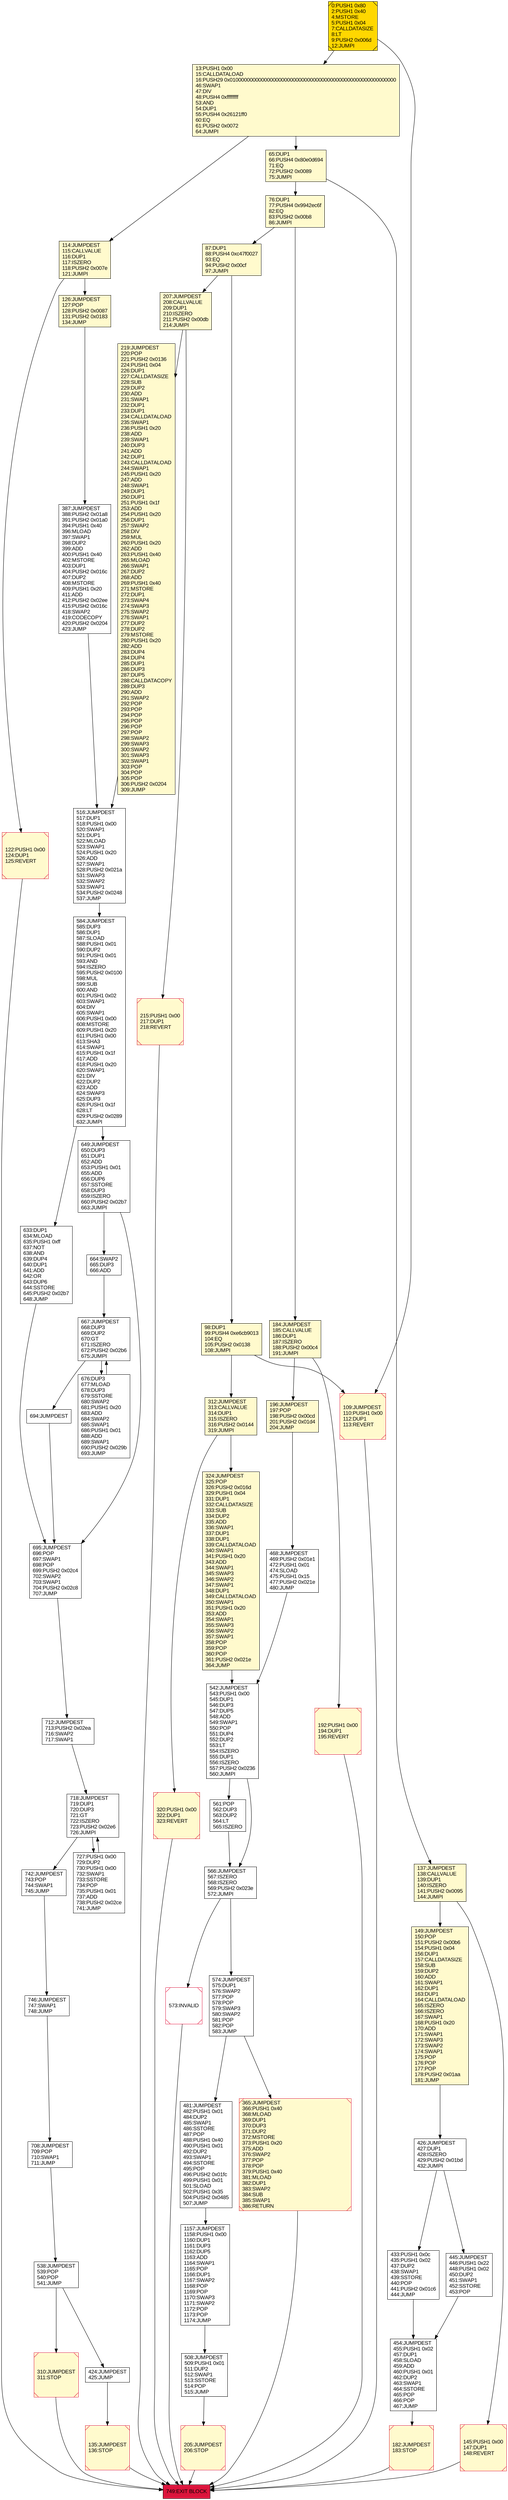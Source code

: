digraph G {
	node [color=black fillcolor=white fontcolor=black fontname=arial shape=box style=filled]
	bgcolor=transparent
	rankdir=UD
	0 [label="0:PUSH1 0x80\l2:PUSH1 0x40\l4:MSTORE\l5:PUSH1 0x04\l7:CALLDATASIZE\l8:LT\l9:PUSH2 0x006d\l12:JUMPI\l" fillcolor=gold shape=Msquare]
	13 [label="13:PUSH1 0x00\l15:CALLDATALOAD\l16:PUSH29 0x0100000000000000000000000000000000000000000000000000000000\l46:SWAP1\l47:DIV\l48:PUSH4 0xffffffff\l53:AND\l54:DUP1\l55:PUSH4 0x26121ff0\l60:EQ\l61:PUSH2 0x0072\l64:JUMPI\l" fillcolor=lemonchiffon]
	65 [label="65:DUP1\l66:PUSH4 0x80e0d694\l71:EQ\l72:PUSH2 0x0089\l75:JUMPI\l" fillcolor=lemonchiffon]
	76 [label="76:DUP1\l77:PUSH4 0x9942ec6f\l82:EQ\l83:PUSH2 0x00b8\l86:JUMPI\l" fillcolor=lemonchiffon]
	87 [label="87:DUP1\l88:PUSH4 0xc47f0027\l93:EQ\l94:PUSH2 0x00cf\l97:JUMPI\l" fillcolor=lemonchiffon]
	98 [label="98:DUP1\l99:PUSH4 0xe6cb9013\l104:EQ\l105:PUSH2 0x0138\l108:JUMPI\l" fillcolor=lemonchiffon]
	109 [label="109:JUMPDEST\l110:PUSH1 0x00\l112:DUP1\l113:REVERT\l" color=crimson fillcolor=lemonchiffon shape=Msquare]
	114 [label="114:JUMPDEST\l115:CALLVALUE\l116:DUP1\l117:ISZERO\l118:PUSH2 0x007e\l121:JUMPI\l" fillcolor=lemonchiffon]
	122 [label="122:PUSH1 0x00\l124:DUP1\l125:REVERT\l" color=crimson fillcolor=lemonchiffon shape=Msquare]
	126 [label="126:JUMPDEST\l127:POP\l128:PUSH2 0x0087\l131:PUSH2 0x0183\l134:JUMP\l" fillcolor=lemonchiffon]
	135 [label="135:JUMPDEST\l136:STOP\l" color=crimson fillcolor=lemonchiffon shape=Msquare]
	137 [label="137:JUMPDEST\l138:CALLVALUE\l139:DUP1\l140:ISZERO\l141:PUSH2 0x0095\l144:JUMPI\l" fillcolor=lemonchiffon]
	145 [label="145:PUSH1 0x00\l147:DUP1\l148:REVERT\l" color=crimson fillcolor=lemonchiffon shape=Msquare]
	149 [label="149:JUMPDEST\l150:POP\l151:PUSH2 0x00b6\l154:PUSH1 0x04\l156:DUP1\l157:CALLDATASIZE\l158:SUB\l159:DUP2\l160:ADD\l161:SWAP1\l162:DUP1\l163:DUP1\l164:CALLDATALOAD\l165:ISZERO\l166:ISZERO\l167:SWAP1\l168:PUSH1 0x20\l170:ADD\l171:SWAP1\l172:SWAP3\l173:SWAP2\l174:SWAP1\l175:POP\l176:POP\l177:POP\l178:PUSH2 0x01aa\l181:JUMP\l" fillcolor=lemonchiffon]
	182 [label="182:JUMPDEST\l183:STOP\l" color=crimson fillcolor=lemonchiffon shape=Msquare]
	184 [label="184:JUMPDEST\l185:CALLVALUE\l186:DUP1\l187:ISZERO\l188:PUSH2 0x00c4\l191:JUMPI\l" fillcolor=lemonchiffon]
	192 [label="192:PUSH1 0x00\l194:DUP1\l195:REVERT\l" color=crimson fillcolor=lemonchiffon shape=Msquare]
	196 [label="196:JUMPDEST\l197:POP\l198:PUSH2 0x00cd\l201:PUSH2 0x01d4\l204:JUMP\l" fillcolor=lemonchiffon]
	205 [label="205:JUMPDEST\l206:STOP\l" color=crimson fillcolor=lemonchiffon shape=Msquare]
	207 [label="207:JUMPDEST\l208:CALLVALUE\l209:DUP1\l210:ISZERO\l211:PUSH2 0x00db\l214:JUMPI\l" fillcolor=lemonchiffon]
	215 [label="215:PUSH1 0x00\l217:DUP1\l218:REVERT\l" color=crimson fillcolor=lemonchiffon shape=Msquare]
	219 [label="219:JUMPDEST\l220:POP\l221:PUSH2 0x0136\l224:PUSH1 0x04\l226:DUP1\l227:CALLDATASIZE\l228:SUB\l229:DUP2\l230:ADD\l231:SWAP1\l232:DUP1\l233:DUP1\l234:CALLDATALOAD\l235:SWAP1\l236:PUSH1 0x20\l238:ADD\l239:SWAP1\l240:DUP3\l241:ADD\l242:DUP1\l243:CALLDATALOAD\l244:SWAP1\l245:PUSH1 0x20\l247:ADD\l248:SWAP1\l249:DUP1\l250:DUP1\l251:PUSH1 0x1f\l253:ADD\l254:PUSH1 0x20\l256:DUP1\l257:SWAP2\l258:DIV\l259:MUL\l260:PUSH1 0x20\l262:ADD\l263:PUSH1 0x40\l265:MLOAD\l266:SWAP1\l267:DUP2\l268:ADD\l269:PUSH1 0x40\l271:MSTORE\l272:DUP1\l273:SWAP4\l274:SWAP3\l275:SWAP2\l276:SWAP1\l277:DUP2\l278:DUP2\l279:MSTORE\l280:PUSH1 0x20\l282:ADD\l283:DUP4\l284:DUP4\l285:DUP1\l286:DUP3\l287:DUP5\l288:CALLDATACOPY\l289:DUP3\l290:ADD\l291:SWAP2\l292:POP\l293:POP\l294:POP\l295:POP\l296:POP\l297:POP\l298:SWAP2\l299:SWAP3\l300:SWAP2\l301:SWAP3\l302:SWAP1\l303:POP\l304:POP\l305:POP\l306:PUSH2 0x0204\l309:JUMP\l" fillcolor=lemonchiffon]
	310 [label="310:JUMPDEST\l311:STOP\l" color=crimson fillcolor=lemonchiffon shape=Msquare]
	312 [label="312:JUMPDEST\l313:CALLVALUE\l314:DUP1\l315:ISZERO\l316:PUSH2 0x0144\l319:JUMPI\l" fillcolor=lemonchiffon]
	320 [label="320:PUSH1 0x00\l322:DUP1\l323:REVERT\l" color=crimson fillcolor=lemonchiffon shape=Msquare]
	324 [label="324:JUMPDEST\l325:POP\l326:PUSH2 0x016d\l329:PUSH1 0x04\l331:DUP1\l332:CALLDATASIZE\l333:SUB\l334:DUP2\l335:ADD\l336:SWAP1\l337:DUP1\l338:DUP1\l339:CALLDATALOAD\l340:SWAP1\l341:PUSH1 0x20\l343:ADD\l344:SWAP1\l345:SWAP3\l346:SWAP2\l347:SWAP1\l348:DUP1\l349:CALLDATALOAD\l350:SWAP1\l351:PUSH1 0x20\l353:ADD\l354:SWAP1\l355:SWAP3\l356:SWAP2\l357:SWAP1\l358:POP\l359:POP\l360:POP\l361:PUSH2 0x021e\l364:JUMP\l" fillcolor=lemonchiffon]
	365 [label="365:JUMPDEST\l366:PUSH1 0x40\l368:MLOAD\l369:DUP1\l370:DUP3\l371:DUP2\l372:MSTORE\l373:PUSH1 0x20\l375:ADD\l376:SWAP2\l377:POP\l378:POP\l379:PUSH1 0x40\l381:MLOAD\l382:DUP1\l383:SWAP2\l384:SUB\l385:SWAP1\l386:RETURN\l" color=crimson fillcolor=lemonchiffon shape=Msquare]
	387 [label="387:JUMPDEST\l388:PUSH2 0x01a8\l391:PUSH2 0x01a0\l394:PUSH1 0x40\l396:MLOAD\l397:SWAP1\l398:DUP2\l399:ADD\l400:PUSH1 0x40\l402:MSTORE\l403:DUP1\l404:PUSH2 0x016c\l407:DUP2\l408:MSTORE\l409:PUSH1 0x20\l411:ADD\l412:PUSH2 0x02ee\l415:PUSH2 0x016c\l418:SWAP2\l419:CODECOPY\l420:PUSH2 0x0204\l423:JUMP\l"]
	424 [label="424:JUMPDEST\l425:JUMP\l"]
	426 [label="426:JUMPDEST\l427:DUP1\l428:ISZERO\l429:PUSH2 0x01bd\l432:JUMPI\l"]
	433 [label="433:PUSH1 0x0c\l435:PUSH1 0x02\l437:DUP2\l438:SWAP1\l439:SSTORE\l440:POP\l441:PUSH2 0x01c6\l444:JUMP\l"]
	445 [label="445:JUMPDEST\l446:PUSH1 0x22\l448:PUSH1 0x02\l450:DUP2\l451:SWAP1\l452:SSTORE\l453:POP\l"]
	454 [label="454:JUMPDEST\l455:PUSH1 0x02\l457:DUP1\l458:SLOAD\l459:ADD\l460:PUSH1 0x01\l462:DUP2\l463:SWAP1\l464:SSTORE\l465:POP\l466:POP\l467:JUMP\l"]
	468 [label="468:JUMPDEST\l469:PUSH2 0x01e1\l472:PUSH1 0x01\l474:SLOAD\l475:PUSH1 0x15\l477:PUSH2 0x021e\l480:JUMP\l"]
	481 [label="481:JUMPDEST\l482:PUSH1 0x01\l484:DUP2\l485:SWAP1\l486:SSTORE\l487:POP\l488:PUSH1 0x40\l490:PUSH1 0x01\l492:DUP2\l493:SWAP1\l494:SSTORE\l495:POP\l496:PUSH2 0x01fc\l499:PUSH1 0x01\l501:SLOAD\l502:PUSH1 0x35\l504:PUSH2 0x0485\l507:JUMP\l"]
	508 [label="508:JUMPDEST\l509:PUSH1 0x01\l511:DUP2\l512:SWAP1\l513:SSTORE\l514:POP\l515:JUMP\l"]
	516 [label="516:JUMPDEST\l517:DUP1\l518:PUSH1 0x00\l520:SWAP1\l521:DUP1\l522:MLOAD\l523:SWAP1\l524:PUSH1 0x20\l526:ADD\l527:SWAP1\l528:PUSH2 0x021a\l531:SWAP3\l532:SWAP2\l533:SWAP1\l534:PUSH2 0x0248\l537:JUMP\l"]
	538 [label="538:JUMPDEST\l539:POP\l540:POP\l541:JUMP\l"]
	542 [label="542:JUMPDEST\l543:PUSH1 0x00\l545:DUP1\l546:DUP3\l547:DUP5\l548:ADD\l549:SWAP1\l550:POP\l551:DUP4\l552:DUP2\l553:LT\l554:ISZERO\l555:DUP1\l556:ISZERO\l557:PUSH2 0x0236\l560:JUMPI\l"]
	561 [label="561:POP\l562:DUP3\l563:DUP2\l564:LT\l565:ISZERO\l"]
	566 [label="566:JUMPDEST\l567:ISZERO\l568:ISZERO\l569:PUSH2 0x023e\l572:JUMPI\l"]
	573 [label="573:INVALID\l" color=crimson shape=Msquare]
	574 [label="574:JUMPDEST\l575:DUP1\l576:SWAP2\l577:POP\l578:POP\l579:SWAP3\l580:SWAP2\l581:POP\l582:POP\l583:JUMP\l"]
	584 [label="584:JUMPDEST\l585:DUP3\l586:DUP1\l587:SLOAD\l588:PUSH1 0x01\l590:DUP2\l591:PUSH1 0x01\l593:AND\l594:ISZERO\l595:PUSH2 0x0100\l598:MUL\l599:SUB\l600:AND\l601:PUSH1 0x02\l603:SWAP1\l604:DIV\l605:SWAP1\l606:PUSH1 0x00\l608:MSTORE\l609:PUSH1 0x20\l611:PUSH1 0x00\l613:SHA3\l614:SWAP1\l615:PUSH1 0x1f\l617:ADD\l618:PUSH1 0x20\l620:SWAP1\l621:DIV\l622:DUP2\l623:ADD\l624:SWAP3\l625:DUP3\l626:PUSH1 0x1f\l628:LT\l629:PUSH2 0x0289\l632:JUMPI\l"]
	633 [label="633:DUP1\l634:MLOAD\l635:PUSH1 0xff\l637:NOT\l638:AND\l639:DUP4\l640:DUP1\l641:ADD\l642:OR\l643:DUP6\l644:SSTORE\l645:PUSH2 0x02b7\l648:JUMP\l"]
	649 [label="649:JUMPDEST\l650:DUP3\l651:DUP1\l652:ADD\l653:PUSH1 0x01\l655:ADD\l656:DUP6\l657:SSTORE\l658:DUP3\l659:ISZERO\l660:PUSH2 0x02b7\l663:JUMPI\l"]
	664 [label="664:SWAP2\l665:DUP3\l666:ADD\l"]
	667 [label="667:JUMPDEST\l668:DUP3\l669:DUP2\l670:GT\l671:ISZERO\l672:PUSH2 0x02b6\l675:JUMPI\l"]
	676 [label="676:DUP3\l677:MLOAD\l678:DUP3\l679:SSTORE\l680:SWAP2\l681:PUSH1 0x20\l683:ADD\l684:SWAP2\l685:SWAP1\l686:PUSH1 0x01\l688:ADD\l689:SWAP1\l690:PUSH2 0x029b\l693:JUMP\l"]
	694 [label="694:JUMPDEST\l"]
	695 [label="695:JUMPDEST\l696:POP\l697:SWAP1\l698:POP\l699:PUSH2 0x02c4\l702:SWAP2\l703:SWAP1\l704:PUSH2 0x02c8\l707:JUMP\l"]
	708 [label="708:JUMPDEST\l709:POP\l710:SWAP1\l711:JUMP\l"]
	712 [label="712:JUMPDEST\l713:PUSH2 0x02ea\l716:SWAP2\l717:SWAP1\l"]
	718 [label="718:JUMPDEST\l719:DUP1\l720:DUP3\l721:GT\l722:ISZERO\l723:PUSH2 0x02e6\l726:JUMPI\l"]
	727 [label="727:PUSH1 0x00\l729:DUP2\l730:PUSH1 0x00\l732:SWAP1\l733:SSTORE\l734:POP\l735:PUSH1 0x01\l737:ADD\l738:PUSH2 0x02ce\l741:JUMP\l"]
	742 [label="742:JUMPDEST\l743:POP\l744:SWAP1\l745:JUMP\l"]
	746 [label="746:JUMPDEST\l747:SWAP1\l748:JUMP\l"]
	749 [label="749:EXIT BLOCK\l" fillcolor=crimson]
	1157 [label="1157:JUMPDEST\l1158:PUSH1 0x00\l1160:DUP1\l1161:DUP3\l1162:DUP5\l1163:ADD\l1164:SWAP1\l1165:POP\l1166:DUP1\l1167:SWAP2\l1168:POP\l1169:POP\l1170:SWAP3\l1171:SWAP2\l1172:POP\l1173:POP\l1174:JUMP\l"]
	0 -> 109
	0 -> 13
	13 -> 114
	13 -> 65
	65 -> 137
	65 -> 76
	76 -> 184
	76 -> 87
	87 -> 207
	87 -> 98
	98 -> 312
	98 -> 109
	109 -> 749
	114 -> 126
	114 -> 122
	122 -> 749
	126 -> 387
	135 -> 749
	137 -> 149
	137 -> 145
	145 -> 749
	149 -> 426
	182 -> 749
	184 -> 196
	184 -> 192
	192 -> 749
	196 -> 468
	205 -> 749
	207 -> 219
	207 -> 215
	215 -> 749
	219 -> 516
	310 -> 749
	312 -> 324
	312 -> 320
	320 -> 749
	324 -> 542
	365 -> 749
	387 -> 516
	424 -> 135
	426 -> 445
	426 -> 433
	433 -> 454
	445 -> 454
	454 -> 182
	468 -> 542
	481 -> 1157
	508 -> 205
	516 -> 584
	538 -> 310
	538 -> 424
	542 -> 566
	542 -> 561
	561 -> 566
	566 -> 574
	566 -> 573
	573 -> 749
	574 -> 365
	574 -> 481
	584 -> 649
	584 -> 633
	633 -> 695
	649 -> 695
	649 -> 664
	664 -> 667
	667 -> 694
	667 -> 676
	676 -> 667
	694 -> 695
	695 -> 712
	708 -> 538
	712 -> 718
	718 -> 742
	718 -> 727
	727 -> 718
	742 -> 746
	746 -> 708
	1157 -> 508
}
